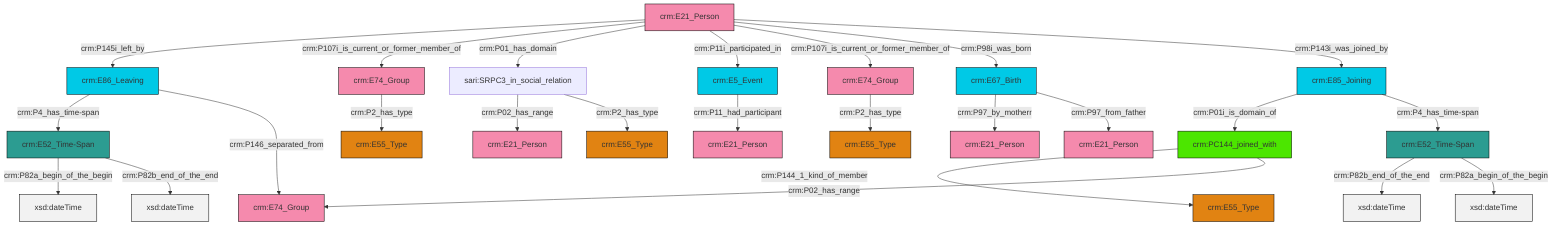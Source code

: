 graph TD
classDef Literal fill:#f2f2f2,stroke:#000000;
classDef CRM_Entity fill:#FFFFFF,stroke:#000000;
classDef Temporal_Entity fill:#00C9E6, stroke:#000000;
classDef Type fill:#E18312, stroke:#000000;
classDef Time-Span fill:#2C9C91, stroke:#000000;
classDef Appellation fill:#FFEB7F, stroke:#000000;
classDef Place fill:#008836, stroke:#000000;
classDef Persistent_Item fill:#B266B2, stroke:#000000;
classDef Conceptual_Object fill:#FFD700, stroke:#000000;
classDef Physical_Thing fill:#D2B48C, stroke:#000000;
classDef Actor fill:#f58aad, stroke:#000000;
classDef PC_Classes fill:#4ce600, stroke:#000000;
classDef Multi fill:#cccccc,stroke:#000000;

0["crm:E21_Person"]:::Actor -->|crm:P145i_left_by| 1["crm:E86_Leaving"]:::Temporal_Entity
0["crm:E21_Person"]:::Actor -->|crm:P107i_is_current_or_former_member_of| 10["crm:E74_Group"]:::Actor
16["crm:PC144_joined_with"]:::PC_Classes -->|crm:P144_1_kind_of_member| 12["crm:E55_Type"]:::Type
2["crm:E52_Time-Span"]:::Time-Span -->|crm:P82a_begin_of_the_begin| 17[xsd:dateTime]:::Literal
18["crm:E74_Group"]:::Actor -->|crm:P2_has_type| 14["crm:E55_Type"]:::Type
21["sari:SRPC3_in_social_relation"]:::Default -->|crm:P02_has_range| 22["crm:E21_Person"]:::Actor
23["crm:E85_Joining"]:::Temporal_Entity -->|crm:P01i_is_domain_of| 16["crm:PC144_joined_with"]:::PC_Classes
1["crm:E86_Leaving"]:::Temporal_Entity -->|crm:P4_has_time-span| 2["crm:E52_Time-Span"]:::Time-Span
16["crm:PC144_joined_with"]:::PC_Classes -->|crm:P02_has_range| 4["crm:E74_Group"]:::Actor
0["crm:E21_Person"]:::Actor -->|crm:P01_has_domain| 21["sari:SRPC3_in_social_relation"]:::Default
23["crm:E85_Joining"]:::Temporal_Entity -->|crm:P4_has_time-span| 19["crm:E52_Time-Span"]:::Time-Span
0["crm:E21_Person"]:::Actor -->|crm:P11i_participated_in| 8["crm:E5_Event"]:::Temporal_Entity
21["sari:SRPC3_in_social_relation"]:::Default -->|crm:P2_has_type| 24["crm:E55_Type"]:::Type
19["crm:E52_Time-Span"]:::Time-Span -->|crm:P82b_end_of_the_end| 26[xsd:dateTime]:::Literal
1["crm:E86_Leaving"]:::Temporal_Entity -->|crm:P146_separated_from| 4["crm:E74_Group"]:::Actor
10["crm:E74_Group"]:::Actor -->|crm:P2_has_type| 6["crm:E55_Type"]:::Type
27["crm:E67_Birth"]:::Temporal_Entity -->|crm:P97_by_motherr| 28["crm:E21_Person"]:::Actor
0["crm:E21_Person"]:::Actor -->|crm:P107i_is_current_or_former_member_of| 18["crm:E74_Group"]:::Actor
8["crm:E5_Event"]:::Temporal_Entity -->|crm:P11_had_participant| 33["crm:E21_Person"]:::Actor
0["crm:E21_Person"]:::Actor -->|crm:P98i_was_born| 27["crm:E67_Birth"]:::Temporal_Entity
2["crm:E52_Time-Span"]:::Time-Span -->|crm:P82b_end_of_the_end| 39[xsd:dateTime]:::Literal
19["crm:E52_Time-Span"]:::Time-Span -->|crm:P82a_begin_of_the_begin| 41[xsd:dateTime]:::Literal
0["crm:E21_Person"]:::Actor -->|crm:P143i_was_joined_by| 23["crm:E85_Joining"]:::Temporal_Entity
27["crm:E67_Birth"]:::Temporal_Entity -->|crm:P97_from_father| 34["crm:E21_Person"]:::Actor